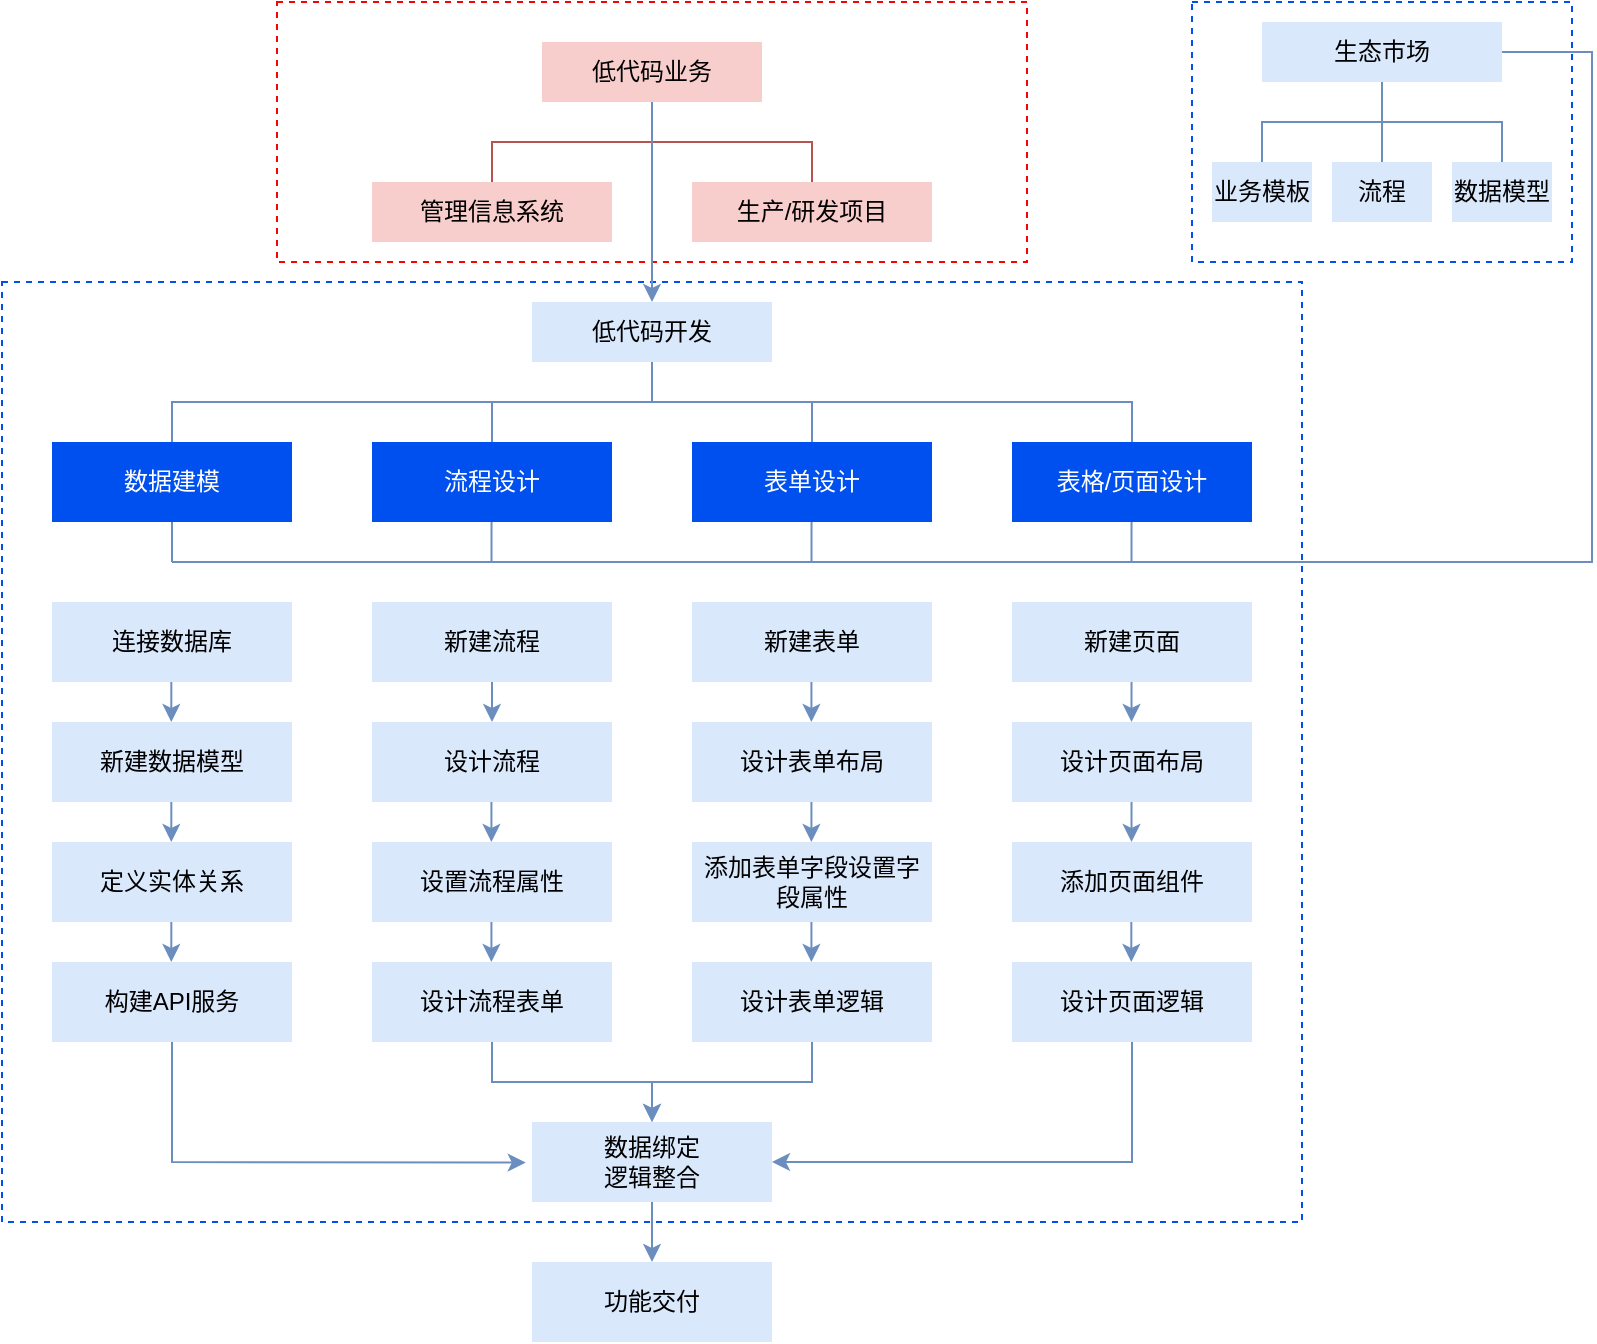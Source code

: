 <mxfile version="24.4.9" type="github">
  <diagram name="第 1 页" id="RNLNZzIKpRClcHgD1R4d">
    <mxGraphModel dx="2261" dy="780" grid="1" gridSize="10" guides="1" tooltips="1" connect="1" arrows="1" fold="1" page="1" pageScale="1" pageWidth="827" pageHeight="1169" math="0" shadow="0">
      <root>
        <mxCell id="0" />
        <mxCell id="1" parent="0" />
        <mxCell id="nhBofc9wbn79ew2FWKbZ-78" value="" style="rounded=0;whiteSpace=wrap;html=1;fillColor=none;strokeColor=#0050EF;dashed=1;" parent="1" vertex="1">
          <mxGeometry x="-65" y="240" width="650" height="470" as="geometry" />
        </mxCell>
        <mxCell id="nhBofc9wbn79ew2FWKbZ-5" value="" style="rounded=0;whiteSpace=wrap;html=1;fillColor=none;strokeColor=#FF0000;dashed=1;" parent="1" vertex="1">
          <mxGeometry x="72.5" y="100" width="375" height="130" as="geometry" />
        </mxCell>
        <mxCell id="nhBofc9wbn79ew2FWKbZ-1" value="低代码业务" style="rounded=0;whiteSpace=wrap;html=1;fillColor=#f8cecc;strokeColor=none;" parent="1" vertex="1">
          <mxGeometry x="205" y="120" width="110" height="30" as="geometry" />
        </mxCell>
        <mxCell id="nhBofc9wbn79ew2FWKbZ-2" value="管理信息系统" style="rounded=0;whiteSpace=wrap;html=1;fillColor=#f8cecc;strokeColor=none;" parent="1" vertex="1">
          <mxGeometry x="120" y="190" width="120" height="30" as="geometry" />
        </mxCell>
        <mxCell id="nhBofc9wbn79ew2FWKbZ-3" value="生产/研发项目" style="rounded=0;whiteSpace=wrap;html=1;fillColor=#f8cecc;strokeColor=none;" parent="1" vertex="1">
          <mxGeometry x="280" y="190" width="120" height="30" as="geometry" />
        </mxCell>
        <mxCell id="nhBofc9wbn79ew2FWKbZ-7" value="" style="endArrow=none;html=1;rounded=0;exitX=0.5;exitY=0;exitDx=0;exitDy=0;entryX=0.5;entryY=0;entryDx=0;entryDy=0;fillColor=#f8cecc;strokeColor=#b85450;" parent="1" source="nhBofc9wbn79ew2FWKbZ-3" target="nhBofc9wbn79ew2FWKbZ-2" edge="1">
          <mxGeometry width="50" height="50" relative="1" as="geometry">
            <mxPoint x="390" y="400" as="sourcePoint" />
            <mxPoint x="260" y="170" as="targetPoint" />
            <Array as="points">
              <mxPoint x="340" y="170" />
              <mxPoint x="180" y="170" />
            </Array>
          </mxGeometry>
        </mxCell>
        <mxCell id="nhBofc9wbn79ew2FWKbZ-9" value="流程设计" style="rounded=0;whiteSpace=wrap;html=1;fillColor=#0050ef;fontColor=#ffffff;strokeColor=none;" parent="1" vertex="1">
          <mxGeometry x="120" y="320" width="120" height="40" as="geometry" />
        </mxCell>
        <mxCell id="nhBofc9wbn79ew2FWKbZ-10" value="表单设计" style="rounded=0;whiteSpace=wrap;html=1;fillColor=#0050ef;fontColor=#ffffff;strokeColor=none;" parent="1" vertex="1">
          <mxGeometry x="280" y="320" width="120" height="40" as="geometry" />
        </mxCell>
        <mxCell id="nhBofc9wbn79ew2FWKbZ-11" value="表格/页面设计" style="rounded=0;whiteSpace=wrap;html=1;fillColor=#0050ef;fontColor=#ffffff;strokeColor=none;" parent="1" vertex="1">
          <mxGeometry x="440" y="320" width="120" height="40" as="geometry" />
        </mxCell>
        <mxCell id="nhBofc9wbn79ew2FWKbZ-12" value="数据建模" style="rounded=0;whiteSpace=wrap;html=1;fillColor=#0050ef;fontColor=#ffffff;strokeColor=none;" parent="1" vertex="1">
          <mxGeometry x="-40" y="320" width="120" height="40" as="geometry" />
        </mxCell>
        <mxCell id="nhBofc9wbn79ew2FWKbZ-15" value="" style="endArrow=none;html=1;rounded=0;exitX=0.5;exitY=0;exitDx=0;exitDy=0;fillColor=#dae8fc;strokeColor=#6c8ebf;" parent="1" source="nhBofc9wbn79ew2FWKbZ-12" edge="1">
          <mxGeometry width="50" height="50" relative="1" as="geometry">
            <mxPoint x="390" y="340" as="sourcePoint" />
            <mxPoint x="260" y="300" as="targetPoint" />
            <Array as="points">
              <mxPoint x="20" y="300" />
            </Array>
          </mxGeometry>
        </mxCell>
        <mxCell id="nhBofc9wbn79ew2FWKbZ-16" value="" style="endArrow=none;html=1;rounded=0;exitX=0.5;exitY=0;exitDx=0;exitDy=0;fillColor=#dae8fc;strokeColor=#6c8ebf;" parent="1" source="nhBofc9wbn79ew2FWKbZ-11" edge="1">
          <mxGeometry width="50" height="50" relative="1" as="geometry">
            <mxPoint x="390" y="340" as="sourcePoint" />
            <mxPoint x="260" y="300" as="targetPoint" />
            <Array as="points">
              <mxPoint x="500" y="300" />
            </Array>
          </mxGeometry>
        </mxCell>
        <mxCell id="nhBofc9wbn79ew2FWKbZ-17" value="" style="endArrow=none;html=1;rounded=0;entryX=0.5;entryY=0;entryDx=0;entryDy=0;fillColor=#dae8fc;strokeColor=#6c8ebf;" parent="1" target="nhBofc9wbn79ew2FWKbZ-9" edge="1">
          <mxGeometry width="50" height="50" relative="1" as="geometry">
            <mxPoint x="180" y="300" as="sourcePoint" />
            <mxPoint x="440" y="290" as="targetPoint" />
          </mxGeometry>
        </mxCell>
        <mxCell id="nhBofc9wbn79ew2FWKbZ-18" value="" style="endArrow=none;html=1;rounded=0;fillColor=#dae8fc;strokeColor=#6c8ebf;" parent="1" target="nhBofc9wbn79ew2FWKbZ-10" edge="1">
          <mxGeometry width="50" height="50" relative="1" as="geometry">
            <mxPoint x="340" y="300" as="sourcePoint" />
            <mxPoint x="339.5" y="250" as="targetPoint" />
          </mxGeometry>
        </mxCell>
        <mxCell id="nhBofc9wbn79ew2FWKbZ-19" value="新建流程" style="rounded=0;whiteSpace=wrap;html=1;fillColor=#dae8fc;strokeColor=none;" parent="1" vertex="1">
          <mxGeometry x="120" y="400" width="120" height="40" as="geometry" />
        </mxCell>
        <mxCell id="nhBofc9wbn79ew2FWKbZ-20" value="设计流程" style="rounded=0;whiteSpace=wrap;html=1;fillColor=#dae8fc;strokeColor=none;" parent="1" vertex="1">
          <mxGeometry x="120" y="460" width="120" height="40" as="geometry" />
        </mxCell>
        <mxCell id="nhBofc9wbn79ew2FWKbZ-22" value="新建表单" style="rounded=0;whiteSpace=wrap;html=1;fillColor=#dae8fc;strokeColor=none;" parent="1" vertex="1">
          <mxGeometry x="280" y="400" width="120" height="40" as="geometry" />
        </mxCell>
        <mxCell id="nhBofc9wbn79ew2FWKbZ-23" value="设计表单布局" style="rounded=0;whiteSpace=wrap;html=1;fillColor=#dae8fc;strokeColor=none;" parent="1" vertex="1">
          <mxGeometry x="280" y="460" width="120" height="40" as="geometry" />
        </mxCell>
        <mxCell id="nhBofc9wbn79ew2FWKbZ-24" value="新建页面" style="rounded=0;whiteSpace=wrap;html=1;fillColor=#dae8fc;strokeColor=none;" parent="1" vertex="1">
          <mxGeometry x="440" y="400" width="120" height="40" as="geometry" />
        </mxCell>
        <mxCell id="nhBofc9wbn79ew2FWKbZ-25" value="&lt;div&gt;设计页面布局&lt;/div&gt;" style="rounded=0;whiteSpace=wrap;html=1;fillColor=#dae8fc;strokeColor=none;" parent="1" vertex="1">
          <mxGeometry x="440" y="460" width="120" height="40" as="geometry" />
        </mxCell>
        <mxCell id="nhBofc9wbn79ew2FWKbZ-26" value="连接数据库" style="rounded=0;whiteSpace=wrap;html=1;fillColor=#dae8fc;strokeColor=none;" parent="1" vertex="1">
          <mxGeometry x="-40" y="400" width="120" height="40" as="geometry" />
        </mxCell>
        <mxCell id="nhBofc9wbn79ew2FWKbZ-27" value="新建数据模型" style="rounded=0;whiteSpace=wrap;html=1;fillColor=#dae8fc;strokeColor=none;" parent="1" vertex="1">
          <mxGeometry x="-40" y="460" width="120" height="40" as="geometry" />
        </mxCell>
        <mxCell id="nhBofc9wbn79ew2FWKbZ-28" value="设置流程属性" style="rounded=0;whiteSpace=wrap;html=1;fillColor=#dae8fc;strokeColor=none;" parent="1" vertex="1">
          <mxGeometry x="120" y="520" width="120" height="40" as="geometry" />
        </mxCell>
        <mxCell id="nhBofc9wbn79ew2FWKbZ-29" value="添加表单字段设置字段属性" style="rounded=0;whiteSpace=wrap;html=1;fillColor=#dae8fc;strokeColor=none;" parent="1" vertex="1">
          <mxGeometry x="280" y="520" width="120" height="40" as="geometry" />
        </mxCell>
        <mxCell id="nhBofc9wbn79ew2FWKbZ-30" value="添加页面组件" style="rounded=0;whiteSpace=wrap;html=1;fillColor=#dae8fc;strokeColor=none;" parent="1" vertex="1">
          <mxGeometry x="440" y="520" width="120" height="40" as="geometry" />
        </mxCell>
        <mxCell id="nhBofc9wbn79ew2FWKbZ-31" value="定义实体关系" style="rounded=0;whiteSpace=wrap;html=1;fillColor=#dae8fc;strokeColor=none;" parent="1" vertex="1">
          <mxGeometry x="-40" y="520" width="120" height="40" as="geometry" />
        </mxCell>
        <mxCell id="nhBofc9wbn79ew2FWKbZ-32" value="设计流程表单" style="rounded=0;whiteSpace=wrap;html=1;fillColor=#dae8fc;strokeColor=none;" parent="1" vertex="1">
          <mxGeometry x="120" y="580" width="120" height="40" as="geometry" />
        </mxCell>
        <mxCell id="nhBofc9wbn79ew2FWKbZ-33" value="设计表单逻辑" style="rounded=0;whiteSpace=wrap;html=1;fillColor=#dae8fc;strokeColor=none;" parent="1" vertex="1">
          <mxGeometry x="280" y="580" width="120" height="40" as="geometry" />
        </mxCell>
        <mxCell id="nhBofc9wbn79ew2FWKbZ-34" value="设计页面逻辑" style="rounded=0;whiteSpace=wrap;html=1;fillColor=#dae8fc;strokeColor=none;" parent="1" vertex="1">
          <mxGeometry x="440" y="580" width="120" height="40" as="geometry" />
        </mxCell>
        <mxCell id="nhBofc9wbn79ew2FWKbZ-35" value="构建API服务" style="rounded=0;whiteSpace=wrap;html=1;fillColor=#dae8fc;strokeColor=none;" parent="1" vertex="1">
          <mxGeometry x="-40" y="580" width="120" height="40" as="geometry" />
        </mxCell>
        <mxCell id="nhBofc9wbn79ew2FWKbZ-36" value="" style="endArrow=classic;html=1;rounded=0;exitX=0.5;exitY=1;exitDx=0;exitDy=0;entryX=0.5;entryY=0;entryDx=0;entryDy=0;fillColor=#dae8fc;strokeColor=#6c8ebf;" parent="1" source="nhBofc9wbn79ew2FWKbZ-19" target="nhBofc9wbn79ew2FWKbZ-20" edge="1">
          <mxGeometry width="50" height="50" relative="1" as="geometry">
            <mxPoint x="310" y="520" as="sourcePoint" />
            <mxPoint x="360" y="470" as="targetPoint" />
          </mxGeometry>
        </mxCell>
        <mxCell id="nhBofc9wbn79ew2FWKbZ-37" value="" style="endArrow=classic;html=1;rounded=0;exitX=0.5;exitY=1;exitDx=0;exitDy=0;entryX=0.5;entryY=0;entryDx=0;entryDy=0;fillColor=#dae8fc;strokeColor=#6c8ebf;" parent="1" edge="1">
          <mxGeometry width="50" height="50" relative="1" as="geometry">
            <mxPoint x="179.71" y="500" as="sourcePoint" />
            <mxPoint x="179.71" y="520" as="targetPoint" />
          </mxGeometry>
        </mxCell>
        <mxCell id="nhBofc9wbn79ew2FWKbZ-38" value="" style="endArrow=classic;html=1;rounded=0;exitX=0.5;exitY=1;exitDx=0;exitDy=0;entryX=0.5;entryY=0;entryDx=0;entryDy=0;fillColor=#dae8fc;strokeColor=#6c8ebf;" parent="1" edge="1">
          <mxGeometry width="50" height="50" relative="1" as="geometry">
            <mxPoint x="179.71" y="560" as="sourcePoint" />
            <mxPoint x="179.71" y="580" as="targetPoint" />
          </mxGeometry>
        </mxCell>
        <mxCell id="nhBofc9wbn79ew2FWKbZ-39" value="" style="endArrow=classic;html=1;rounded=0;exitX=0.5;exitY=1;exitDx=0;exitDy=0;entryX=0.5;entryY=0;entryDx=0;entryDy=0;fillColor=#dae8fc;strokeColor=#6c8ebf;" parent="1" edge="1">
          <mxGeometry width="50" height="50" relative="1" as="geometry">
            <mxPoint x="339.71" y="440" as="sourcePoint" />
            <mxPoint x="339.71" y="460" as="targetPoint" />
          </mxGeometry>
        </mxCell>
        <mxCell id="nhBofc9wbn79ew2FWKbZ-40" value="" style="endArrow=classic;html=1;rounded=0;exitX=0.5;exitY=1;exitDx=0;exitDy=0;entryX=0.5;entryY=0;entryDx=0;entryDy=0;fillColor=#dae8fc;strokeColor=#6c8ebf;" parent="1" edge="1">
          <mxGeometry width="50" height="50" relative="1" as="geometry">
            <mxPoint x="339.71" y="500" as="sourcePoint" />
            <mxPoint x="339.71" y="520" as="targetPoint" />
          </mxGeometry>
        </mxCell>
        <mxCell id="nhBofc9wbn79ew2FWKbZ-41" value="" style="endArrow=classic;html=1;rounded=0;exitX=0.5;exitY=1;exitDx=0;exitDy=0;entryX=0.5;entryY=0;entryDx=0;entryDy=0;fillColor=#dae8fc;strokeColor=#6c8ebf;" parent="1" edge="1">
          <mxGeometry width="50" height="50" relative="1" as="geometry">
            <mxPoint x="339.71" y="560" as="sourcePoint" />
            <mxPoint x="339.71" y="580" as="targetPoint" />
          </mxGeometry>
        </mxCell>
        <mxCell id="nhBofc9wbn79ew2FWKbZ-42" value="" style="endArrow=classic;html=1;rounded=0;exitX=0.5;exitY=1;exitDx=0;exitDy=0;entryX=0.5;entryY=0;entryDx=0;entryDy=0;fillColor=#dae8fc;strokeColor=#6c8ebf;" parent="1" edge="1">
          <mxGeometry width="50" height="50" relative="1" as="geometry">
            <mxPoint x="499.76" y="440" as="sourcePoint" />
            <mxPoint x="499.76" y="460" as="targetPoint" />
          </mxGeometry>
        </mxCell>
        <mxCell id="nhBofc9wbn79ew2FWKbZ-43" value="" style="endArrow=classic;html=1;rounded=0;exitX=0.5;exitY=1;exitDx=0;exitDy=0;entryX=0.5;entryY=0;entryDx=0;entryDy=0;fillColor=#dae8fc;strokeColor=#6c8ebf;" parent="1" edge="1">
          <mxGeometry width="50" height="50" relative="1" as="geometry">
            <mxPoint x="499.76" y="500" as="sourcePoint" />
            <mxPoint x="499.76" y="520" as="targetPoint" />
          </mxGeometry>
        </mxCell>
        <mxCell id="nhBofc9wbn79ew2FWKbZ-44" value="" style="endArrow=classic;html=1;rounded=0;exitX=0.5;exitY=1;exitDx=0;exitDy=0;entryX=0.5;entryY=0;entryDx=0;entryDy=0;fillColor=#dae8fc;strokeColor=#6c8ebf;" parent="1" edge="1">
          <mxGeometry width="50" height="50" relative="1" as="geometry">
            <mxPoint x="499.66" y="560" as="sourcePoint" />
            <mxPoint x="499.66" y="580" as="targetPoint" />
          </mxGeometry>
        </mxCell>
        <mxCell id="nhBofc9wbn79ew2FWKbZ-46" value="" style="endArrow=classic;html=1;rounded=0;exitX=0.5;exitY=1;exitDx=0;exitDy=0;entryX=0.5;entryY=0;entryDx=0;entryDy=0;fillColor=#dae8fc;strokeColor=#6c8ebf;" parent="1" edge="1">
          <mxGeometry width="50" height="50" relative="1" as="geometry">
            <mxPoint x="19.66" y="440" as="sourcePoint" />
            <mxPoint x="19.66" y="460" as="targetPoint" />
          </mxGeometry>
        </mxCell>
        <mxCell id="nhBofc9wbn79ew2FWKbZ-47" value="" style="endArrow=classic;html=1;rounded=0;exitX=0.5;exitY=1;exitDx=0;exitDy=0;entryX=0.5;entryY=0;entryDx=0;entryDy=0;fillColor=#dae8fc;strokeColor=#6c8ebf;" parent="1" edge="1">
          <mxGeometry width="50" height="50" relative="1" as="geometry">
            <mxPoint x="19.66" y="500" as="sourcePoint" />
            <mxPoint x="19.66" y="520" as="targetPoint" />
          </mxGeometry>
        </mxCell>
        <mxCell id="nhBofc9wbn79ew2FWKbZ-48" value="" style="endArrow=classic;html=1;rounded=0;exitX=0.5;exitY=1;exitDx=0;exitDy=0;entryX=0.5;entryY=0;entryDx=0;entryDy=0;fillColor=#dae8fc;strokeColor=#6c8ebf;" parent="1" edge="1">
          <mxGeometry width="50" height="50" relative="1" as="geometry">
            <mxPoint x="19.66" y="560" as="sourcePoint" />
            <mxPoint x="19.66" y="580" as="targetPoint" />
          </mxGeometry>
        </mxCell>
        <mxCell id="nhBofc9wbn79ew2FWKbZ-49" value="" style="rounded=0;whiteSpace=wrap;html=1;fillColor=none;strokeColor=#0050EF;dashed=1;" parent="1" vertex="1">
          <mxGeometry x="530" y="100" width="190" height="130" as="geometry" />
        </mxCell>
        <mxCell id="nhBofc9wbn79ew2FWKbZ-50" value="生态市场" style="rounded=0;whiteSpace=wrap;html=1;fillColor=#dae8fc;strokeColor=none;" parent="1" vertex="1">
          <mxGeometry x="565" y="110" width="120" height="30" as="geometry" />
        </mxCell>
        <mxCell id="nhBofc9wbn79ew2FWKbZ-51" value="业务模板" style="rounded=0;whiteSpace=wrap;html=1;fillColor=#dae8fc;strokeColor=none;" parent="1" vertex="1">
          <mxGeometry x="540" y="180" width="50" height="30" as="geometry" />
        </mxCell>
        <mxCell id="nhBofc9wbn79ew2FWKbZ-52" value="流程" style="rounded=0;whiteSpace=wrap;html=1;fillColor=#dae8fc;strokeColor=none;" parent="1" vertex="1">
          <mxGeometry x="600" y="180" width="50" height="30" as="geometry" />
        </mxCell>
        <mxCell id="nhBofc9wbn79ew2FWKbZ-53" value="数据模型" style="rounded=0;whiteSpace=wrap;html=1;fillColor=#dae8fc;strokeColor=none;" parent="1" vertex="1">
          <mxGeometry x="660" y="180" width="50" height="30" as="geometry" />
        </mxCell>
        <mxCell id="nhBofc9wbn79ew2FWKbZ-55" value="低代码开发" style="rounded=0;whiteSpace=wrap;html=1;fillColor=#dae8fc;strokeColor=none;" parent="1" vertex="1">
          <mxGeometry x="200" y="250" width="120" height="30" as="geometry" />
        </mxCell>
        <mxCell id="nhBofc9wbn79ew2FWKbZ-56" value="" style="endArrow=none;html=1;rounded=0;entryX=0.5;entryY=1;entryDx=0;entryDy=0;fillColor=#dae8fc;strokeColor=#6c8ebf;" parent="1" target="nhBofc9wbn79ew2FWKbZ-55" edge="1">
          <mxGeometry width="50" height="50" relative="1" as="geometry">
            <mxPoint x="260" y="290" as="sourcePoint" />
            <mxPoint x="270" y="120" as="targetPoint" />
            <Array as="points">
              <mxPoint x="260" y="300" />
              <mxPoint x="260" y="290" />
            </Array>
          </mxGeometry>
        </mxCell>
        <mxCell id="nhBofc9wbn79ew2FWKbZ-59" value="" style="endArrow=none;html=1;rounded=0;exitX=0.5;exitY=0;exitDx=0;exitDy=0;entryX=0.5;entryY=1;entryDx=0;entryDy=0;fillColor=#dae8fc;strokeColor=#6c8ebf;" parent="1" source="nhBofc9wbn79ew2FWKbZ-51" target="nhBofc9wbn79ew2FWKbZ-50" edge="1">
          <mxGeometry width="50" height="50" relative="1" as="geometry">
            <mxPoint x="600" y="260" as="sourcePoint" />
            <mxPoint x="650" y="210" as="targetPoint" />
            <Array as="points">
              <mxPoint x="565" y="160" />
              <mxPoint x="625" y="160" />
            </Array>
          </mxGeometry>
        </mxCell>
        <mxCell id="nhBofc9wbn79ew2FWKbZ-60" value="" style="endArrow=none;html=1;rounded=0;entryX=0.5;entryY=0;entryDx=0;entryDy=0;fillColor=#dae8fc;strokeColor=#6c8ebf;" parent="1" target="nhBofc9wbn79ew2FWKbZ-52" edge="1">
          <mxGeometry width="50" height="50" relative="1" as="geometry">
            <mxPoint x="625" y="160" as="sourcePoint" />
            <mxPoint x="650" y="230" as="targetPoint" />
          </mxGeometry>
        </mxCell>
        <mxCell id="nhBofc9wbn79ew2FWKbZ-61" value="" style="endArrow=none;html=1;rounded=0;entryX=0.5;entryY=0;entryDx=0;entryDy=0;fillColor=#dae8fc;strokeColor=#6c8ebf;" parent="1" target="nhBofc9wbn79ew2FWKbZ-53" edge="1">
          <mxGeometry width="50" height="50" relative="1" as="geometry">
            <mxPoint x="620" y="160" as="sourcePoint" />
            <mxPoint x="660" y="210" as="targetPoint" />
            <Array as="points">
              <mxPoint x="685" y="160" />
            </Array>
          </mxGeometry>
        </mxCell>
        <mxCell id="nhBofc9wbn79ew2FWKbZ-63" value="" style="endArrow=none;html=1;rounded=0;entryX=0.5;entryY=1;entryDx=0;entryDy=0;fillColor=#dae8fc;strokeColor=#6c8ebf;" parent="1" target="nhBofc9wbn79ew2FWKbZ-12" edge="1">
          <mxGeometry width="50" height="50" relative="1" as="geometry">
            <mxPoint x="20" y="380" as="sourcePoint" />
            <mxPoint x="290" y="330" as="targetPoint" />
          </mxGeometry>
        </mxCell>
        <mxCell id="nhBofc9wbn79ew2FWKbZ-64" value="" style="endArrow=none;html=1;rounded=0;entryX=0.5;entryY=1;entryDx=0;entryDy=0;fillColor=#dae8fc;strokeColor=#6c8ebf;" parent="1" edge="1">
          <mxGeometry width="50" height="50" relative="1" as="geometry">
            <mxPoint x="179.76" y="380" as="sourcePoint" />
            <mxPoint x="179.76" y="360" as="targetPoint" />
          </mxGeometry>
        </mxCell>
        <mxCell id="nhBofc9wbn79ew2FWKbZ-65" value="" style="endArrow=none;html=1;rounded=0;entryX=0.5;entryY=1;entryDx=0;entryDy=0;fillColor=#dae8fc;strokeColor=#6c8ebf;" parent="1" edge="1">
          <mxGeometry width="50" height="50" relative="1" as="geometry">
            <mxPoint x="339.76" y="380" as="sourcePoint" />
            <mxPoint x="339.76" y="360" as="targetPoint" />
          </mxGeometry>
        </mxCell>
        <mxCell id="nhBofc9wbn79ew2FWKbZ-66" value="" style="endArrow=none;html=1;rounded=0;entryX=0.5;entryY=1;entryDx=0;entryDy=0;fillColor=#dae8fc;strokeColor=#6c8ebf;" parent="1" edge="1">
          <mxGeometry width="50" height="50" relative="1" as="geometry">
            <mxPoint x="499.76" y="380" as="sourcePoint" />
            <mxPoint x="499.76" y="360" as="targetPoint" />
          </mxGeometry>
        </mxCell>
        <mxCell id="nhBofc9wbn79ew2FWKbZ-67" value="数据绑定&lt;div&gt;逻辑整合&lt;/div&gt;" style="rounded=0;whiteSpace=wrap;html=1;fillColor=#dae8fc;strokeColor=none;" parent="1" vertex="1">
          <mxGeometry x="200" y="660" width="120" height="40" as="geometry" />
        </mxCell>
        <mxCell id="nhBofc9wbn79ew2FWKbZ-68" value="功能交付" style="rounded=0;whiteSpace=wrap;html=1;fillColor=#dae8fc;strokeColor=none;" parent="1" vertex="1">
          <mxGeometry x="200" y="730" width="120" height="40" as="geometry" />
        </mxCell>
        <mxCell id="nhBofc9wbn79ew2FWKbZ-69" value="" style="endArrow=classic;html=1;rounded=0;exitX=0.5;exitY=1;exitDx=0;exitDy=0;entryX=-0.026;entryY=0.507;entryDx=0;entryDy=0;entryPerimeter=0;fillColor=#dae8fc;strokeColor=#6c8ebf;" parent="1" source="nhBofc9wbn79ew2FWKbZ-35" target="nhBofc9wbn79ew2FWKbZ-67" edge="1">
          <mxGeometry width="50" height="50" relative="1" as="geometry">
            <mxPoint x="310" y="670" as="sourcePoint" />
            <mxPoint x="360" y="620" as="targetPoint" />
            <Array as="points">
              <mxPoint x="20" y="680" />
            </Array>
          </mxGeometry>
        </mxCell>
        <mxCell id="nhBofc9wbn79ew2FWKbZ-71" value="" style="endArrow=classic;html=1;rounded=0;exitX=0.5;exitY=1;exitDx=0;exitDy=0;entryX=1;entryY=0.5;entryDx=0;entryDy=0;fillColor=#dae8fc;strokeColor=#6c8ebf;" parent="1" source="nhBofc9wbn79ew2FWKbZ-34" target="nhBofc9wbn79ew2FWKbZ-67" edge="1">
          <mxGeometry width="50" height="50" relative="1" as="geometry">
            <mxPoint x="360" y="640" as="sourcePoint" />
            <mxPoint x="410" y="590" as="targetPoint" />
            <Array as="points">
              <mxPoint x="500" y="680" />
            </Array>
          </mxGeometry>
        </mxCell>
        <mxCell id="nhBofc9wbn79ew2FWKbZ-72" value="" style="endArrow=classic;html=1;rounded=0;exitX=0.5;exitY=1;exitDx=0;exitDy=0;entryX=0.5;entryY=0;entryDx=0;entryDy=0;fillColor=#dae8fc;strokeColor=#6c8ebf;" parent="1" source="nhBofc9wbn79ew2FWKbZ-32" target="nhBofc9wbn79ew2FWKbZ-67" edge="1">
          <mxGeometry width="50" height="50" relative="1" as="geometry">
            <mxPoint x="300" y="670" as="sourcePoint" />
            <mxPoint x="350" y="620" as="targetPoint" />
            <Array as="points">
              <mxPoint x="180" y="640" />
              <mxPoint x="260" y="640" />
            </Array>
          </mxGeometry>
        </mxCell>
        <mxCell id="nhBofc9wbn79ew2FWKbZ-73" value="" style="endArrow=classic;html=1;rounded=0;entryX=0.5;entryY=0;entryDx=0;entryDy=0;exitX=0.5;exitY=1;exitDx=0;exitDy=0;fillColor=#dae8fc;strokeColor=#6c8ebf;" parent="1" source="nhBofc9wbn79ew2FWKbZ-33" target="nhBofc9wbn79ew2FWKbZ-67" edge="1">
          <mxGeometry width="50" height="50" relative="1" as="geometry">
            <mxPoint x="300" y="670" as="sourcePoint" />
            <mxPoint x="350" y="620" as="targetPoint" />
            <Array as="points">
              <mxPoint x="340" y="640" />
              <mxPoint x="260" y="640" />
            </Array>
          </mxGeometry>
        </mxCell>
        <mxCell id="nhBofc9wbn79ew2FWKbZ-74" value="" style="endArrow=classic;html=1;rounded=0;exitX=0.5;exitY=1;exitDx=0;exitDy=0;entryX=0.5;entryY=0;entryDx=0;entryDy=0;fillColor=#dae8fc;strokeColor=#6c8ebf;" parent="1" source="nhBofc9wbn79ew2FWKbZ-67" target="nhBofc9wbn79ew2FWKbZ-68" edge="1">
          <mxGeometry width="50" height="50" relative="1" as="geometry">
            <mxPoint x="400" y="550" as="sourcePoint" />
            <mxPoint x="450" y="500" as="targetPoint" />
          </mxGeometry>
        </mxCell>
        <mxCell id="nhBofc9wbn79ew2FWKbZ-77" value="" style="endArrow=none;html=1;rounded=0;entryX=1;entryY=0.5;entryDx=0;entryDy=0;fillColor=#dae8fc;strokeColor=#6c8ebf;" parent="1" target="nhBofc9wbn79ew2FWKbZ-50" edge="1">
          <mxGeometry width="50" height="50" relative="1" as="geometry">
            <mxPoint x="20" y="380" as="sourcePoint" />
            <mxPoint x="730" y="380" as="targetPoint" />
            <Array as="points">
              <mxPoint x="730" y="380" />
              <mxPoint x="730" y="125" />
            </Array>
          </mxGeometry>
        </mxCell>
        <mxCell id="nhBofc9wbn79ew2FWKbZ-79" value="" style="endArrow=classic;html=1;rounded=0;exitX=0.5;exitY=1;exitDx=0;exitDy=0;fillColor=#dae8fc;strokeColor=#6c8ebf;" parent="1" source="nhBofc9wbn79ew2FWKbZ-1" target="nhBofc9wbn79ew2FWKbZ-55" edge="1">
          <mxGeometry width="50" height="50" relative="1" as="geometry">
            <mxPoint x="340" y="340" as="sourcePoint" />
            <mxPoint x="390" y="290" as="targetPoint" />
          </mxGeometry>
        </mxCell>
      </root>
    </mxGraphModel>
  </diagram>
</mxfile>
